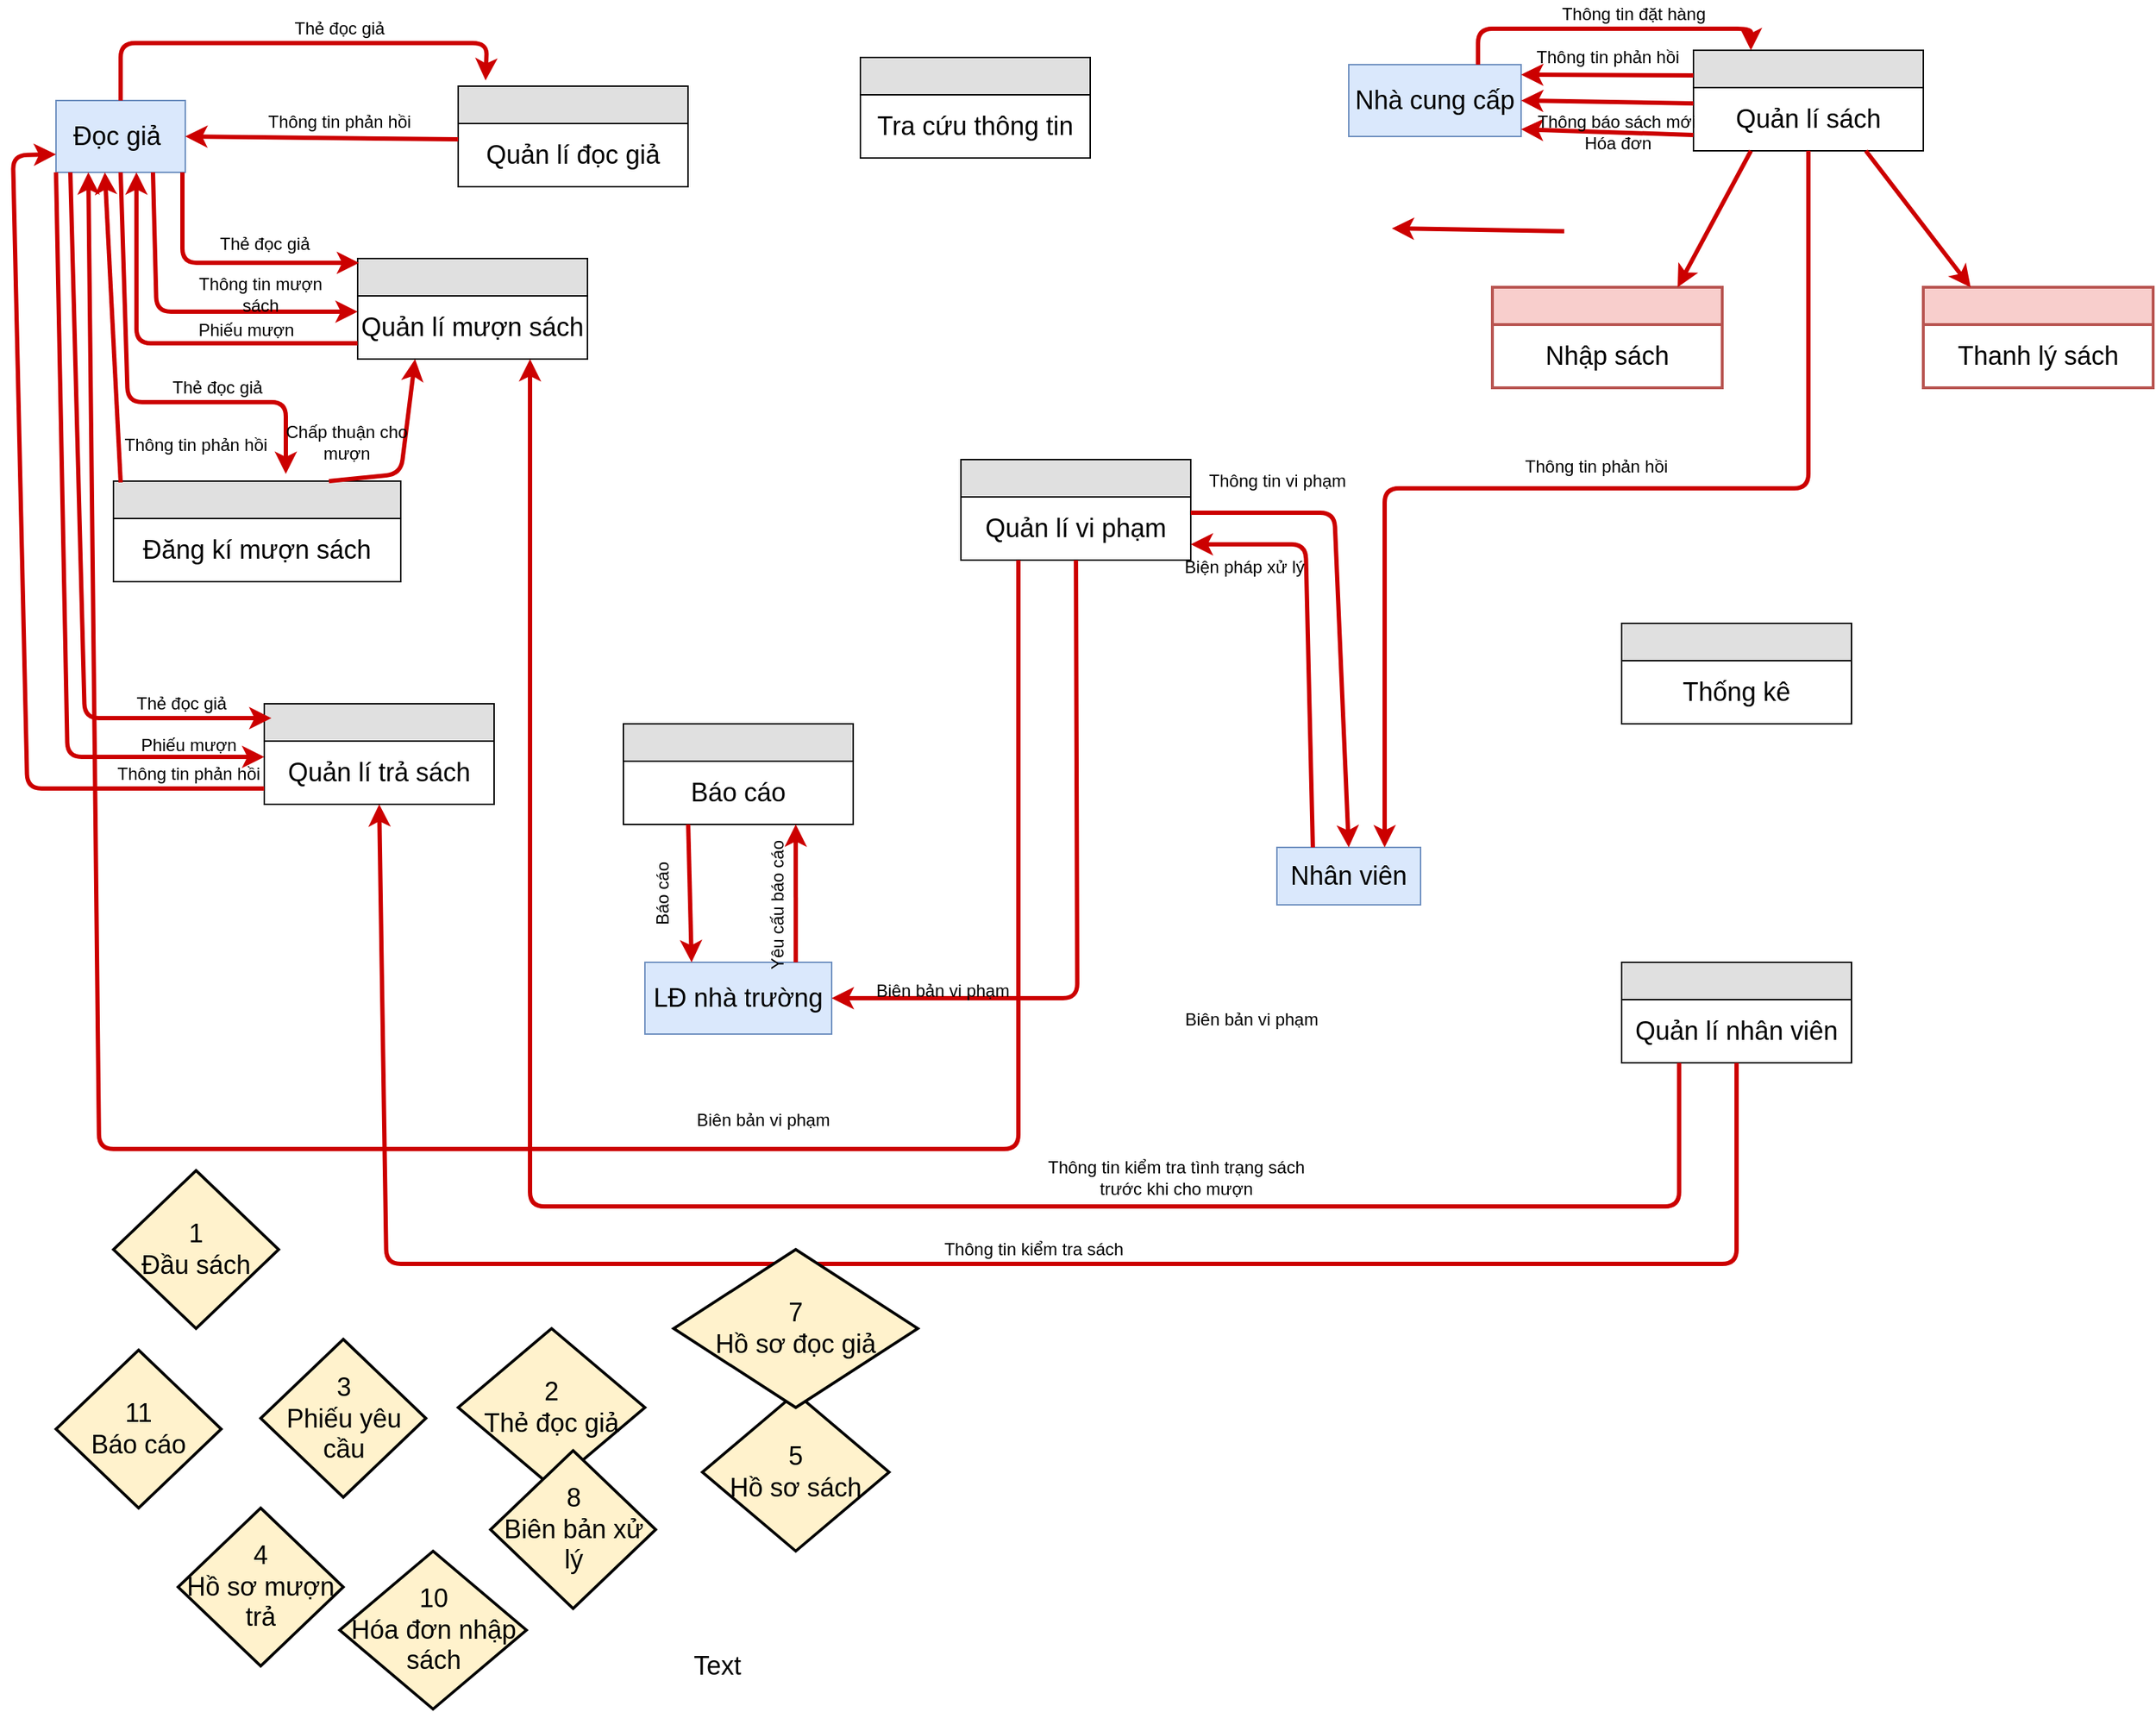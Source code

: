 <mxfile version="12.3.7" type="device" pages="1"><diagram id="SGJ8wCooj6EE7nwtgopq" name="Page-1"><mxGraphModel dx="868" dy="492" grid="1" gridSize="10" guides="1" tooltips="1" connect="1" arrows="1" fold="1" page="1" pageScale="1" pageWidth="827" pageHeight="1169" math="0" shadow="0"><root><mxCell id="0"/><mxCell id="1" parent="0"/><mxCell id="qk5P59Rh9BWbbnMU4669-1" value="Đọc giả&amp;nbsp;" style="rounded=0;whiteSpace=wrap;html=1;fillColor=#dae8fc;strokeColor=#6c8ebf;fontSize=18;" vertex="1" parent="1"><mxGeometry x="70" y="80" width="90" height="50" as="geometry"/></mxCell><mxCell id="qk5P59Rh9BWbbnMU4669-3" value="LĐ nhà trường" style="rounded=0;whiteSpace=wrap;html=1;fillColor=#dae8fc;strokeColor=#6c8ebf;fontSize=18;" vertex="1" parent="1"><mxGeometry x="480" y="680" width="130" height="50" as="geometry"/></mxCell><mxCell id="qk5P59Rh9BWbbnMU4669-4" value="Nhà cung cấp" style="rounded=0;whiteSpace=wrap;html=1;fillColor=#dae8fc;strokeColor=#6c8ebf;fontSize=18;" vertex="1" parent="1"><mxGeometry x="970" y="55" width="120" height="50" as="geometry"/></mxCell><mxCell id="qk5P59Rh9BWbbnMU4669-5" value="Nhân viên" style="rounded=0;whiteSpace=wrap;html=1;fillColor=#dae8fc;strokeColor=#6c8ebf;fontSize=18;" vertex="1" parent="1"><mxGeometry x="920" y="600" width="100" height="40" as="geometry"/></mxCell><mxCell id="qk5P59Rh9BWbbnMU4669-6" value="" style="swimlane;fontStyle=0;childLayout=stackLayout;horizontal=1;startSize=26;fillColor=#e0e0e0;horizontalStack=0;resizeParent=1;resizeParentMax=0;resizeLast=0;collapsible=1;marginBottom=0;swimlaneFillColor=#ffffff;align=center;fontSize=14;" vertex="1" parent="1"><mxGeometry x="700" y="330" width="160" height="70" as="geometry"/></mxCell><mxCell id="qk5P59Rh9BWbbnMU4669-10" value="Quản lí vi phạm" style="text;html=1;strokeColor=none;fillColor=none;align=center;verticalAlign=middle;whiteSpace=wrap;rounded=0;fontSize=18;" vertex="1" parent="qk5P59Rh9BWbbnMU4669-6"><mxGeometry y="26" width="160" height="44" as="geometry"/></mxCell><mxCell id="qk5P59Rh9BWbbnMU4669-11" value="" style="swimlane;fontStyle=0;childLayout=stackLayout;horizontal=1;startSize=26;fillColor=#f8cecc;horizontalStack=0;resizeParent=1;resizeParentMax=0;resizeLast=0;collapsible=1;marginBottom=0;swimlaneFillColor=#ffffff;align=center;fontSize=14;strokeColor=#b85450;strokeWidth=2;" vertex="1" parent="1"><mxGeometry x="1370" y="210" width="160" height="70" as="geometry"/></mxCell><mxCell id="qk5P59Rh9BWbbnMU4669-12" value="Thanh lý sách" style="text;html=1;strokeColor=none;fillColor=none;align=center;verticalAlign=middle;whiteSpace=wrap;rounded=0;fontSize=18;strokeWidth=2;" vertex="1" parent="qk5P59Rh9BWbbnMU4669-11"><mxGeometry y="26" width="160" height="44" as="geometry"/></mxCell><mxCell id="qk5P59Rh9BWbbnMU4669-13" value="" style="swimlane;fontStyle=0;childLayout=stackLayout;horizontal=1;startSize=26;fillColor=#f8cecc;horizontalStack=0;resizeParent=1;resizeParentMax=0;resizeLast=0;collapsible=1;marginBottom=0;swimlaneFillColor=#ffffff;align=center;fontSize=14;strokeColor=#b85450;strokeWidth=2;" vertex="1" parent="1"><mxGeometry x="1070" y="210" width="160" height="70" as="geometry"/></mxCell><mxCell id="qk5P59Rh9BWbbnMU4669-14" value="Nhập sách" style="text;html=1;strokeColor=none;fillColor=none;align=center;verticalAlign=middle;whiteSpace=wrap;rounded=0;fontSize=18;strokeWidth=2;" vertex="1" parent="qk5P59Rh9BWbbnMU4669-13"><mxGeometry y="26" width="160" height="44" as="geometry"/></mxCell><mxCell id="qk5P59Rh9BWbbnMU4669-17" value="" style="swimlane;fontStyle=0;childLayout=stackLayout;horizontal=1;startSize=26;fillColor=#e0e0e0;horizontalStack=0;resizeParent=1;resizeParentMax=0;resizeLast=0;collapsible=1;marginBottom=0;swimlaneFillColor=#ffffff;align=center;fontSize=14;" vertex="1" parent="1"><mxGeometry x="630" y="50" width="160" height="70" as="geometry"/></mxCell><mxCell id="qk5P59Rh9BWbbnMU4669-18" value="Tra cứu thông tin" style="text;html=1;strokeColor=none;fillColor=none;align=center;verticalAlign=middle;whiteSpace=wrap;rounded=0;fontSize=18;" vertex="1" parent="qk5P59Rh9BWbbnMU4669-17"><mxGeometry y="26" width="160" height="44" as="geometry"/></mxCell><mxCell id="qk5P59Rh9BWbbnMU4669-19" value="" style="swimlane;fontStyle=0;childLayout=stackLayout;horizontal=1;startSize=26;fillColor=#e0e0e0;horizontalStack=0;resizeParent=1;resizeParentMax=0;resizeLast=0;collapsible=1;marginBottom=0;swimlaneFillColor=#ffffff;align=center;fontSize=14;" vertex="1" parent="1"><mxGeometry x="1160" y="444" width="160" height="70" as="geometry"/></mxCell><mxCell id="qk5P59Rh9BWbbnMU4669-20" value="Thống kê" style="text;html=1;strokeColor=none;fillColor=none;align=center;verticalAlign=middle;whiteSpace=wrap;rounded=0;fontSize=18;" vertex="1" parent="qk5P59Rh9BWbbnMU4669-19"><mxGeometry y="26" width="160" height="44" as="geometry"/></mxCell><mxCell id="qk5P59Rh9BWbbnMU4669-21" value="" style="swimlane;fontStyle=0;childLayout=stackLayout;horizontal=1;startSize=26;fillColor=#e0e0e0;horizontalStack=0;resizeParent=1;resizeParentMax=0;resizeLast=0;collapsible=1;marginBottom=0;swimlaneFillColor=#ffffff;align=center;fontSize=14;" vertex="1" parent="1"><mxGeometry x="215" y="500" width="160" height="70" as="geometry"/></mxCell><mxCell id="qk5P59Rh9BWbbnMU4669-22" value="Quản lí trả sách" style="text;html=1;strokeColor=none;fillColor=none;align=center;verticalAlign=middle;whiteSpace=wrap;rounded=0;fontSize=18;" vertex="1" parent="qk5P59Rh9BWbbnMU4669-21"><mxGeometry y="26" width="160" height="44" as="geometry"/></mxCell><mxCell id="qk5P59Rh9BWbbnMU4669-23" value="" style="swimlane;fontStyle=0;childLayout=stackLayout;horizontal=1;startSize=26;fillColor=#e0e0e0;horizontalStack=0;resizeParent=1;resizeParentMax=0;resizeLast=0;collapsible=1;marginBottom=0;swimlaneFillColor=#ffffff;align=center;fontSize=14;" vertex="1" parent="1"><mxGeometry x="1210" y="45" width="160" height="70" as="geometry"/></mxCell><mxCell id="qk5P59Rh9BWbbnMU4669-24" value="Quản lí sách" style="text;html=1;strokeColor=none;fillColor=none;align=center;verticalAlign=middle;whiteSpace=wrap;rounded=0;fontSize=18;" vertex="1" parent="qk5P59Rh9BWbbnMU4669-23"><mxGeometry y="26" width="160" height="44" as="geometry"/></mxCell><mxCell id="qk5P59Rh9BWbbnMU4669-25" value="" style="swimlane;fontStyle=0;childLayout=stackLayout;horizontal=1;startSize=26;fillColor=#e0e0e0;horizontalStack=0;resizeParent=1;resizeParentMax=0;resizeLast=0;collapsible=1;marginBottom=0;swimlaneFillColor=#ffffff;align=center;fontSize=14;" vertex="1" parent="1"><mxGeometry x="350" y="70" width="160" height="70" as="geometry"/></mxCell><mxCell id="qk5P59Rh9BWbbnMU4669-26" value="Quản lí đọc giả" style="text;html=1;strokeColor=none;fillColor=none;align=center;verticalAlign=middle;whiteSpace=wrap;rounded=0;fontSize=18;" vertex="1" parent="qk5P59Rh9BWbbnMU4669-25"><mxGeometry y="26" width="160" height="44" as="geometry"/></mxCell><mxCell id="qk5P59Rh9BWbbnMU4669-27" value="" style="swimlane;fontStyle=0;childLayout=stackLayout;horizontal=1;startSize=26;fillColor=#e0e0e0;horizontalStack=0;resizeParent=1;resizeParentMax=0;resizeLast=0;collapsible=1;marginBottom=0;swimlaneFillColor=#ffffff;align=center;fontSize=14;" vertex="1" parent="1"><mxGeometry x="1160" y="680" width="160" height="70" as="geometry"/></mxCell><mxCell id="qk5P59Rh9BWbbnMU4669-28" value="Quản lí nhân viên" style="text;html=1;strokeColor=none;fillColor=none;align=center;verticalAlign=middle;whiteSpace=wrap;rounded=0;fontSize=18;" vertex="1" parent="qk5P59Rh9BWbbnMU4669-27"><mxGeometry y="26" width="160" height="44" as="geometry"/></mxCell><mxCell id="qk5P59Rh9BWbbnMU4669-29" value="" style="swimlane;fontStyle=0;childLayout=stackLayout;horizontal=1;startSize=26;fillColor=#e0e0e0;horizontalStack=0;resizeParent=1;resizeParentMax=0;resizeLast=0;collapsible=1;marginBottom=0;swimlaneFillColor=#ffffff;align=center;fontSize=14;" vertex="1" parent="1"><mxGeometry x="280" y="190" width="160" height="70" as="geometry"/></mxCell><mxCell id="qk5P59Rh9BWbbnMU4669-30" value="Quản lí mượn sách" style="text;html=1;strokeColor=none;fillColor=none;align=center;verticalAlign=middle;whiteSpace=wrap;rounded=0;fontSize=18;" vertex="1" parent="qk5P59Rh9BWbbnMU4669-29"><mxGeometry y="26" width="160" height="44" as="geometry"/></mxCell><mxCell id="qk5P59Rh9BWbbnMU4669-15" value="" style="swimlane;fontStyle=0;childLayout=stackLayout;horizontal=1;startSize=26;fillColor=#e0e0e0;horizontalStack=0;resizeParent=1;resizeParentMax=0;resizeLast=0;collapsible=1;marginBottom=0;swimlaneFillColor=#ffffff;align=center;fontSize=14;" vertex="1" parent="1"><mxGeometry x="110" y="345" width="200" height="70" as="geometry"/></mxCell><mxCell id="qk5P59Rh9BWbbnMU4669-16" value="Đăng kí mượn sách" style="text;html=1;strokeColor=none;fillColor=none;align=center;verticalAlign=middle;whiteSpace=wrap;rounded=0;fontSize=18;" vertex="1" parent="qk5P59Rh9BWbbnMU4669-15"><mxGeometry y="26" width="200" height="44" as="geometry"/></mxCell><mxCell id="qk5P59Rh9BWbbnMU4669-33" value="" style="endArrow=classic;html=1;fontSize=18;strokeColor=#CC0000;strokeWidth=3;exitX=0.5;exitY=0;exitDx=0;exitDy=0;entryX=0.119;entryY=-0.057;entryDx=0;entryDy=0;entryPerimeter=0;" edge="1" parent="1" source="qk5P59Rh9BWbbnMU4669-1" target="qk5P59Rh9BWbbnMU4669-25"><mxGeometry width="50" height="50" relative="1" as="geometry"><mxPoint x="160" y="105" as="sourcePoint"/><mxPoint x="450" y="40" as="targetPoint"/><Array as="points"><mxPoint x="115" y="40"/><mxPoint x="370" y="40"/></Array></mxGeometry></mxCell><mxCell id="qk5P59Rh9BWbbnMU4669-35" value="" style="endArrow=classic;html=1;fontSize=18;strokeColor=#CC0000;strokeWidth=3;exitX=0;exitY=0.75;exitDx=0;exitDy=0;entryX=0.622;entryY=1;entryDx=0;entryDy=0;entryPerimeter=0;" edge="1" parent="1" source="qk5P59Rh9BWbbnMU4669-30" target="qk5P59Rh9BWbbnMU4669-1"><mxGeometry width="50" height="50" relative="1" as="geometry"><mxPoint x="135" y="100" as="sourcePoint"/><mxPoint x="110" y="280" as="targetPoint"/><Array as="points"><mxPoint x="126" y="249"/></Array></mxGeometry></mxCell><mxCell id="qk5P59Rh9BWbbnMU4669-36" value="" style="endArrow=classic;html=1;fontSize=18;strokeColor=#CC0000;strokeWidth=3;exitX=0.75;exitY=1;exitDx=0;exitDy=0;entryX=0;entryY=0.25;entryDx=0;entryDy=0;" edge="1" parent="1" source="qk5P59Rh9BWbbnMU4669-1" target="qk5P59Rh9BWbbnMU4669-30"><mxGeometry width="50" height="50" relative="1" as="geometry"><mxPoint x="145" y="110" as="sourcePoint"/><mxPoint x="399.04" y="96.01" as="targetPoint"/><Array as="points"><mxPoint x="140" y="227"/></Array></mxGeometry></mxCell><mxCell id="qk5P59Rh9BWbbnMU4669-37" value="" style="endArrow=classic;html=1;fontSize=18;strokeColor=#CC0000;strokeWidth=3;entryX=0.006;entryY=0.043;entryDx=0;entryDy=0;entryPerimeter=0;" edge="1" parent="1" target="qk5P59Rh9BWbbnMU4669-29"><mxGeometry width="50" height="50" relative="1" as="geometry"><mxPoint x="158" y="130" as="sourcePoint"/><mxPoint x="409.04" y="106.01" as="targetPoint"/><Array as="points"><mxPoint x="158" y="193"/></Array></mxGeometry></mxCell><mxCell id="qk5P59Rh9BWbbnMU4669-38" value="" style="endArrow=classic;html=1;fontSize=18;strokeColor=#CC0000;strokeWidth=3;exitX=0;exitY=0.75;exitDx=0;exitDy=0;entryX=0;entryY=0.75;entryDx=0;entryDy=0;" edge="1" parent="1" source="qk5P59Rh9BWbbnMU4669-22" target="qk5P59Rh9BWbbnMU4669-1"><mxGeometry width="50" height="50" relative="1" as="geometry"><mxPoint x="170" y="102.5" as="sourcePoint"/><mxPoint x="40" y="140" as="targetPoint"/><Array as="points"><mxPoint x="50" y="559"/><mxPoint x="40" y="118"/></Array></mxGeometry></mxCell><mxCell id="qk5P59Rh9BWbbnMU4669-39" value="" style="endArrow=classic;html=1;fontSize=18;strokeColor=#CC0000;strokeWidth=3;entryX=0;entryY=0.25;entryDx=0;entryDy=0;exitX=0;exitY=1;exitDx=0;exitDy=0;exitPerimeter=0;" edge="1" parent="1" source="qk5P59Rh9BWbbnMU4669-1" target="qk5P59Rh9BWbbnMU4669-22"><mxGeometry width="50" height="50" relative="1" as="geometry"><mxPoint x="78" y="130" as="sourcePoint"/><mxPoint x="70" y="480" as="targetPoint"/><Array as="points"><mxPoint x="78" y="537"/></Array></mxGeometry></mxCell><mxCell id="qk5P59Rh9BWbbnMU4669-40" value="" style="endArrow=classic;html=1;fontSize=18;strokeColor=#CC0000;strokeWidth=3;exitX=0.111;exitY=1;exitDx=0;exitDy=0;entryX=0.031;entryY=0.143;entryDx=0;entryDy=0;entryPerimeter=0;exitPerimeter=0;" edge="1" parent="1" source="qk5P59Rh9BWbbnMU4669-1" target="qk5P59Rh9BWbbnMU4669-21"><mxGeometry width="50" height="50" relative="1" as="geometry"><mxPoint x="190" y="122.5" as="sourcePoint"/><mxPoint x="185" y="450" as="targetPoint"/><Array as="points"><mxPoint x="90" y="510"/></Array></mxGeometry></mxCell><mxCell id="qk5P59Rh9BWbbnMU4669-44" value="" style="swimlane;fontStyle=0;childLayout=stackLayout;horizontal=1;startSize=26;fillColor=#e0e0e0;horizontalStack=0;resizeParent=1;resizeParentMax=0;resizeLast=0;collapsible=1;marginBottom=0;swimlaneFillColor=#ffffff;align=center;fontSize=14;" vertex="1" parent="1"><mxGeometry x="465" y="514" width="160" height="70" as="geometry"/></mxCell><mxCell id="qk5P59Rh9BWbbnMU4669-45" value="Báo cáo" style="text;html=1;strokeColor=none;fillColor=none;align=center;verticalAlign=middle;whiteSpace=wrap;rounded=0;fontSize=18;" vertex="1" parent="qk5P59Rh9BWbbnMU4669-44"><mxGeometry y="26" width="160" height="44" as="geometry"/></mxCell><mxCell id="qk5P59Rh9BWbbnMU4669-47" value="" style="endArrow=classic;html=1;fontSize=18;strokeColor=#CC0000;strokeWidth=3;entryX=1;entryY=0.5;entryDx=0;entryDy=0;" edge="1" parent="1" source="qk5P59Rh9BWbbnMU4669-10" target="qk5P59Rh9BWbbnMU4669-3"><mxGeometry width="50" height="50" relative="1" as="geometry"><mxPoint x="170" y="102.5" as="sourcePoint"/><mxPoint x="760" y="491" as="targetPoint"/><Array as="points"><mxPoint x="781" y="705"/></Array></mxGeometry></mxCell><mxCell id="qk5P59Rh9BWbbnMU4669-48" value="" style="endArrow=classic;html=1;fontSize=18;strokeColor=#CC0000;strokeWidth=3;exitX=0.25;exitY=1;exitDx=0;exitDy=0;entryX=0.25;entryY=1;entryDx=0;entryDy=0;" edge="1" parent="1" source="qk5P59Rh9BWbbnMU4669-10" target="qk5P59Rh9BWbbnMU4669-1"><mxGeometry width="50" height="50" relative="1" as="geometry"><mxPoint x="180" y="112.5" as="sourcePoint"/><mxPoint x="240" y="740" as="targetPoint"/><Array as="points"><mxPoint x="740" y="810"/><mxPoint x="100" y="810"/></Array></mxGeometry></mxCell><mxCell id="qk5P59Rh9BWbbnMU4669-50" value="" style="endArrow=classic;html=1;fontSize=18;strokeColor=#CC0000;strokeWidth=3;exitX=0.25;exitY=1;exitDx=0;exitDy=0;entryX=0.75;entryY=1;entryDx=0;entryDy=0;" edge="1" parent="1" source="qk5P59Rh9BWbbnMU4669-28" target="qk5P59Rh9BWbbnMU4669-30"><mxGeometry width="50" height="50" relative="1" as="geometry"><mxPoint x="820.106" y="424.5" as="sourcePoint"/><mxPoint x="1060" y="790" as="targetPoint"/><Array as="points"><mxPoint x="1200" y="850"/><mxPoint x="400" y="850"/></Array></mxGeometry></mxCell><mxCell id="qk5P59Rh9BWbbnMU4669-51" value="" style="endArrow=classic;html=1;fontSize=18;strokeColor=#CC0000;strokeWidth=3;exitX=0.5;exitY=1;exitDx=0;exitDy=0;entryX=0.5;entryY=1;entryDx=0;entryDy=0;" edge="1" parent="1" source="qk5P59Rh9BWbbnMU4669-28" target="qk5P59Rh9BWbbnMU4669-22"><mxGeometry width="50" height="50" relative="1" as="geometry"><mxPoint x="806.106" y="430" as="sourcePoint"/><mxPoint x="790" y="521" as="targetPoint"/><Array as="points"><mxPoint x="1240" y="890"/><mxPoint x="300" y="890"/></Array></mxGeometry></mxCell><mxCell id="qk5P59Rh9BWbbnMU4669-52" value="" style="endArrow=classic;html=1;fontSize=18;strokeColor=#CC0000;strokeWidth=3;entryX=0.5;entryY=0;entryDx=0;entryDy=0;exitX=1;exitY=0.25;exitDx=0;exitDy=0;" edge="1" parent="1" source="qk5P59Rh9BWbbnMU4669-10" target="qk5P59Rh9BWbbnMU4669-5"><mxGeometry width="50" height="50" relative="1" as="geometry"><mxPoint x="816.106" y="440" as="sourcePoint"/><mxPoint x="800" y="531" as="targetPoint"/><Array as="points"><mxPoint x="960" y="367"/></Array></mxGeometry></mxCell><mxCell id="qk5P59Rh9BWbbnMU4669-53" value="" style="endArrow=classic;html=1;fontSize=18;strokeColor=#CC0000;strokeWidth=3;entryX=1;entryY=0.75;entryDx=0;entryDy=0;exitX=0.25;exitY=0;exitDx=0;exitDy=0;" edge="1" parent="1" source="qk5P59Rh9BWbbnMU4669-5" target="qk5P59Rh9BWbbnMU4669-10"><mxGeometry width="50" height="50" relative="1" as="geometry"><mxPoint x="870" y="389" as="sourcePoint"/><mxPoint x="810" y="541" as="targetPoint"/><Array as="points"><mxPoint x="940" y="389"/></Array></mxGeometry></mxCell><mxCell id="qk5P59Rh9BWbbnMU4669-56" value="" style="endArrow=classic;html=1;fontSize=18;strokeColor=#CC0000;strokeWidth=3;entryX=0.25;entryY=0;entryDx=0;entryDy=0;" edge="1" parent="1" target="qk5P59Rh9BWbbnMU4669-3"><mxGeometry width="50" height="50" relative="1" as="geometry"><mxPoint x="510.106" y="584" as="sourcePoint"/><mxPoint x="494" y="675" as="targetPoint"/><Array as="points"/></mxGeometry></mxCell><mxCell id="qk5P59Rh9BWbbnMU4669-57" value="" style="endArrow=classic;html=1;fontSize=18;strokeColor=#CC0000;strokeWidth=3;entryX=0.75;entryY=1;entryDx=0;entryDy=0;exitX=0.808;exitY=0;exitDx=0;exitDy=0;exitPerimeter=0;" edge="1" parent="1" source="qk5P59Rh9BWbbnMU4669-3" target="qk5P59Rh9BWbbnMU4669-45"><mxGeometry width="50" height="50" relative="1" as="geometry"><mxPoint x="566.106" y="584" as="sourcePoint"/><mxPoint x="550" y="675" as="targetPoint"/><Array as="points"/></mxGeometry></mxCell><mxCell id="qk5P59Rh9BWbbnMU4669-58" value="" style="endArrow=classic;html=1;fontSize=18;strokeColor=#CC0000;strokeWidth=3;exitX=0.75;exitY=0;exitDx=0;exitDy=0;entryX=0.25;entryY=0;entryDx=0;entryDy=0;" edge="1" parent="1" source="qk5P59Rh9BWbbnMU4669-4" target="qk5P59Rh9BWbbnMU4669-23"><mxGeometry width="50" height="50" relative="1" as="geometry"><mxPoint x="856.106" y="480" as="sourcePoint"/><mxPoint x="840" y="571" as="targetPoint"/><Array as="points"><mxPoint x="1060" y="30"/><mxPoint x="1250" y="30"/></Array></mxGeometry></mxCell><mxCell id="qk5P59Rh9BWbbnMU4669-59" value="" style="endArrow=classic;html=1;fontSize=18;strokeColor=#CC0000;strokeWidth=3;entryX=1;entryY=0.5;entryDx=0;entryDy=0;exitX=0;exitY=0.25;exitDx=0;exitDy=0;" edge="1" parent="1" source="qk5P59Rh9BWbbnMU4669-24" target="qk5P59Rh9BWbbnMU4669-4"><mxGeometry width="50" height="50" relative="1" as="geometry"><mxPoint x="1090" y="130" as="sourcePoint"/><mxPoint x="1210" y="125" as="targetPoint"/><Array as="points"/></mxGeometry></mxCell><mxCell id="qk5P59Rh9BWbbnMU4669-60" value="" style="endArrow=classic;html=1;fontSize=18;strokeColor=#CC0000;strokeWidth=3;entryX=1;entryY=0.9;entryDx=0;entryDy=0;exitX=0;exitY=0.75;exitDx=0;exitDy=0;entryPerimeter=0;" edge="1" parent="1" source="qk5P59Rh9BWbbnMU4669-24" target="qk5P59Rh9BWbbnMU4669-4"><mxGeometry width="50" height="50" relative="1" as="geometry"><mxPoint x="1040" y="160" as="sourcePoint"/><mxPoint x="1160" y="155" as="targetPoint"/><Array as="points"/></mxGeometry></mxCell><mxCell id="qk5P59Rh9BWbbnMU4669-61" value="" style="endArrow=classic;html=1;fontSize=18;strokeColor=#CC0000;strokeWidth=3;entryX=0.806;entryY=0;entryDx=0;entryDy=0;exitX=0.25;exitY=1;exitDx=0;exitDy=0;entryPerimeter=0;" edge="1" parent="1" source="qk5P59Rh9BWbbnMU4669-24" target="qk5P59Rh9BWbbnMU4669-13"><mxGeometry width="50" height="50" relative="1" as="geometry"><mxPoint x="1120" y="97.5" as="sourcePoint"/><mxPoint x="1240" y="92.5" as="targetPoint"/><Array as="points"/></mxGeometry></mxCell><mxCell id="qk5P59Rh9BWbbnMU4669-62" value="" style="endArrow=classic;html=1;fontSize=18;strokeColor=#CC0000;strokeWidth=3;entryX=0.206;entryY=0;entryDx=0;entryDy=0;exitX=0.75;exitY=1;exitDx=0;exitDy=0;entryPerimeter=0;" edge="1" parent="1" source="qk5P59Rh9BWbbnMU4669-24" target="qk5P59Rh9BWbbnMU4669-11"><mxGeometry width="50" height="50" relative="1" as="geometry"><mxPoint x="1130" y="107.5" as="sourcePoint"/><mxPoint x="1250" y="102.5" as="targetPoint"/><Array as="points"/></mxGeometry></mxCell><mxCell id="qk5P59Rh9BWbbnMU4669-63" value="" style="endArrow=classic;html=1;fontSize=18;strokeColor=#CC0000;strokeWidth=3;exitX=0.5;exitY=1;exitDx=0;exitDy=0;" edge="1" parent="1" source="qk5P59Rh9BWbbnMU4669-1"><mxGeometry width="50" height="50" relative="1" as="geometry"><mxPoint x="420" y="355" as="sourcePoint"/><mxPoint x="230" y="340" as="targetPoint"/><Array as="points"><mxPoint x="120" y="290"/><mxPoint x="230" y="290"/></Array></mxGeometry></mxCell><mxCell id="qk5P59Rh9BWbbnMU4669-64" value="" style="endArrow=classic;html=1;fontSize=18;strokeColor=#CC0000;strokeWidth=3;exitX=0.025;exitY=0.014;exitDx=0;exitDy=0;exitPerimeter=0;" edge="1" parent="1" source="qk5P59Rh9BWbbnMU4669-15"><mxGeometry width="50" height="50" relative="1" as="geometry"><mxPoint x="105" y="135" as="sourcePoint"/><mxPoint x="104" y="130" as="targetPoint"/><Array as="points"/></mxGeometry></mxCell><mxCell id="qk5P59Rh9BWbbnMU4669-65" value="Thẻ đọc giả" style="text;html=1;strokeColor=none;fillColor=none;align=center;verticalAlign=middle;whiteSpace=wrap;rounded=0;fontSize=12;" vertex="1" parent="1"><mxGeometry x="215" y="20" width="105" height="20" as="geometry"/></mxCell><mxCell id="qk5P59Rh9BWbbnMU4669-66" value="Thông tin phản hồi" style="text;html=1;strokeColor=none;fillColor=none;align=center;verticalAlign=middle;whiteSpace=wrap;rounded=0;fontSize=12;" vertex="1" parent="1"><mxGeometry x="215" y="85" width="105" height="20" as="geometry"/></mxCell><mxCell id="qk5P59Rh9BWbbnMU4669-34" value="" style="endArrow=classic;html=1;fontSize=18;strokeColor=#CC0000;strokeWidth=3;exitX=0;exitY=0.25;exitDx=0;exitDy=0;entryX=1;entryY=0.5;entryDx=0;entryDy=0;" edge="1" parent="1" source="qk5P59Rh9BWbbnMU4669-26" target="qk5P59Rh9BWbbnMU4669-1"><mxGeometry width="50" height="50" relative="1" as="geometry"><mxPoint x="175" y="100" as="sourcePoint"/><mxPoint x="429.04" y="86.01" as="targetPoint"/><Array as="points"/></mxGeometry></mxCell><mxCell id="qk5P59Rh9BWbbnMU4669-67" value="Thẻ đọc giả&lt;span style=&quot;color: rgba(0 , 0 , 0 , 0) ; font-family: monospace ; font-size: 0px ; white-space: nowrap&quot;&gt;%3CmxGraphModel%3E%3Croot%3E%3CmxCell%20id%3D%220%22%2F%3E%3CmxCell%20id%3D%221%22%20parent%3D%220%22%2F%3E%3CmxCell%20id%3D%222%22%20value%3D%22Th%E1%BA%BB%20%C4%91%E1%BB%8Dc%20gi%E1%BA%A3%22%20style%3D%22text%3Bhtml%3D1%3BstrokeColor%3Dnone%3BfillColor%3Dnone%3Balign%3Dcenter%3BverticalAlign%3Dmiddle%3BwhiteSpace%3Dwrap%3Brounded%3D0%3BfontSize%3D12%3B%22%20vertex%3D%221%22%20parent%3D%221%22%3E%3CmxGeometry%20x%3D%22215%22%20y%3D%2220%22%20width%3D%22105%22%20height%3D%2220%22%20as%3D%22geometry%22%2F%3E%3C%2FmxCell%3E%3C%2Froot%3E%3C%2FmxGraphModel%3E&lt;/span&gt;&lt;span style=&quot;color: rgba(0 , 0 , 0 , 0) ; font-family: monospace ; font-size: 0px ; white-space: nowrap&quot;&gt;%3CmxGraphModel%3E%3Croot%3E%3CmxCell%20id%3D%220%22%2F%3E%3CmxCell%20id%3D%221%22%20parent%3D%220%22%2F%3E%3CmxCell%20id%3D%222%22%20value%3D%22Th%E1%BA%BB%20%C4%91%E1%BB%8Dc%20gi%E1%BA%A3%22%20style%3D%22text%3Bhtml%3D1%3BstrokeColor%3Dnone%3BfillColor%3Dnone%3Balign%3Dcenter%3BverticalAlign%3Dmiddle%3BwhiteSpace%3Dwrap%3Brounded%3D0%3BfontSize%3D12%3B%22%20vertex%3D%221%22%20parent%3D%221%22%3E%3CmxGeometry%20x%3D%22215%22%20y%3D%2220%22%20width%3D%22105%22%20height%3D%2220%22%20as%3D%22geometry%22%2F%3E%3C%2FmxCell%3E%3C%2Froot%3E%3C%2FmxGraphModel%3E&lt;/span&gt;" style="text;html=1;strokeColor=none;fillColor=none;align=center;verticalAlign=middle;whiteSpace=wrap;rounded=0;fontSize=12;" vertex="1" parent="1"><mxGeometry x="105" y="490" width="105" height="20" as="geometry"/></mxCell><mxCell id="qk5P59Rh9BWbbnMU4669-68" value="Thẻ đọc giả" style="text;html=1;strokeColor=none;fillColor=none;align=center;verticalAlign=middle;whiteSpace=wrap;rounded=0;fontSize=12;" vertex="1" parent="1"><mxGeometry x="162.5" y="170" width="105" height="20" as="geometry"/></mxCell><mxCell id="qk5P59Rh9BWbbnMU4669-69" value="Thông tin mượn sách" style="text;html=1;strokeColor=none;fillColor=none;align=center;verticalAlign=middle;whiteSpace=wrap;rounded=0;fontSize=12;" vertex="1" parent="1"><mxGeometry x="160" y="205" width="105" height="20" as="geometry"/></mxCell><mxCell id="qk5P59Rh9BWbbnMU4669-70" value="Phiếu mượn" style="text;html=1;strokeColor=none;fillColor=none;align=center;verticalAlign=middle;whiteSpace=wrap;rounded=0;fontSize=12;" vertex="1" parent="1"><mxGeometry x="150" y="230" width="105" height="20" as="geometry"/></mxCell><mxCell id="qk5P59Rh9BWbbnMU4669-71" value="Thẻ đọc giả" style="text;html=1;strokeColor=none;fillColor=none;align=center;verticalAlign=middle;whiteSpace=wrap;rounded=0;fontSize=12;" vertex="1" parent="1"><mxGeometry x="130" y="270" width="105" height="20" as="geometry"/></mxCell><mxCell id="qk5P59Rh9BWbbnMU4669-72" value="Thông tin phản hồi" style="text;html=1;strokeColor=none;fillColor=none;align=center;verticalAlign=middle;whiteSpace=wrap;rounded=0;fontSize=12;" vertex="1" parent="1"><mxGeometry x="115" y="310" width="105" height="20" as="geometry"/></mxCell><mxCell id="qk5P59Rh9BWbbnMU4669-73" value="" style="endArrow=classic;html=1;fontSize=18;strokeColor=#CC0000;strokeWidth=3;exitX=0.75;exitY=0;exitDx=0;exitDy=0;entryX=0.25;entryY=1;entryDx=0;entryDy=0;" edge="1" parent="1" source="qk5P59Rh9BWbbnMU4669-15" target="qk5P59Rh9BWbbnMU4669-30"><mxGeometry width="50" height="50" relative="1" as="geometry"><mxPoint x="360" y="117" as="sourcePoint"/><mxPoint x="170" y="115" as="targetPoint"/><Array as="points"><mxPoint x="310" y="340"/></Array></mxGeometry></mxCell><mxCell id="qk5P59Rh9BWbbnMU4669-74" value="Chấp thuận cho mượn" style="text;html=1;strokeColor=none;fillColor=none;align=center;verticalAlign=middle;whiteSpace=wrap;rounded=0;fontSize=12;" vertex="1" parent="1"><mxGeometry x="220" y="307.5" width="105" height="20" as="geometry"/></mxCell><mxCell id="qk5P59Rh9BWbbnMU4669-75" value="Phiếu mượn" style="text;html=1;strokeColor=none;fillColor=none;align=center;verticalAlign=middle;whiteSpace=wrap;rounded=0;fontSize=12;" vertex="1" parent="1"><mxGeometry x="110" y="519" width="105" height="20" as="geometry"/></mxCell><mxCell id="qk5P59Rh9BWbbnMU4669-76" value="Thông tin phản hồi" style="text;html=1;strokeColor=none;fillColor=none;align=center;verticalAlign=middle;whiteSpace=wrap;rounded=0;fontSize=12;" vertex="1" parent="1"><mxGeometry x="110" y="539" width="105" height="20" as="geometry"/></mxCell><mxCell id="qk5P59Rh9BWbbnMU4669-77" value="Biên bản vi phạm" style="text;html=1;strokeColor=none;fillColor=none;align=center;verticalAlign=middle;whiteSpace=wrap;rounded=0;fontSize=12;" vertex="1" parent="1"><mxGeometry x="850" y="710" width="105" height="20" as="geometry"/></mxCell><mxCell id="qk5P59Rh9BWbbnMU4669-78" value="Biên bản vi phạm" style="text;html=1;strokeColor=none;fillColor=none;align=center;verticalAlign=middle;whiteSpace=wrap;rounded=0;fontSize=12;" vertex="1" parent="1"><mxGeometry x="510" y="780" width="105" height="20" as="geometry"/></mxCell><mxCell id="qk5P59Rh9BWbbnMU4669-79" value="Thông tin kiểm tra sách&amp;nbsp;" style="text;html=1;strokeColor=none;fillColor=none;align=center;verticalAlign=middle;whiteSpace=wrap;rounded=0;fontSize=12;" vertex="1" parent="1"><mxGeometry x="685" y="870" width="135" height="20" as="geometry"/></mxCell><mxCell id="qk5P59Rh9BWbbnMU4669-80" value="Thông tin kiểm tra tình trạng sách trước khi cho mượn" style="text;html=1;strokeColor=none;fillColor=none;align=center;verticalAlign=middle;whiteSpace=wrap;rounded=0;fontSize=12;" vertex="1" parent="1"><mxGeometry x="750" y="820" width="200" height="20" as="geometry"/></mxCell><mxCell id="qk5P59Rh9BWbbnMU4669-81" value="Hóa đơn" style="text;html=1;strokeColor=none;fillColor=none;align=center;verticalAlign=middle;whiteSpace=wrap;rounded=0;fontSize=12;" vertex="1" parent="1"><mxGeometry x="1105" y="100" width="105" height="20" as="geometry"/></mxCell><mxCell id="qk5P59Rh9BWbbnMU4669-88" value="Thông báo sách mới" style="text;html=1;strokeColor=none;fillColor=none;align=center;verticalAlign=middle;whiteSpace=wrap;rounded=0;fontSize=12;" vertex="1" parent="1"><mxGeometry x="1100" y="85" width="113" height="20" as="geometry"/></mxCell><mxCell id="qk5P59Rh9BWbbnMU4669-89" value="Thông tin phản hồi" style="text;html=1;strokeColor=none;fillColor=none;align=center;verticalAlign=middle;whiteSpace=wrap;rounded=0;fontSize=12;" vertex="1" parent="1"><mxGeometry x="1098.5" y="37.5" width="103" height="25" as="geometry"/></mxCell><mxCell id="qk5P59Rh9BWbbnMU4669-90" value="Thông tin đặt hàng" style="text;html=1;strokeColor=none;fillColor=none;align=center;verticalAlign=middle;whiteSpace=wrap;rounded=0;fontSize=12;" vertex="1" parent="1"><mxGeometry x="1097" y="10" width="143" height="20" as="geometry"/></mxCell><mxCell id="qk5P59Rh9BWbbnMU4669-49" value="" style="endArrow=classic;html=1;fontSize=18;strokeColor=#CC0000;strokeWidth=3;entryX=1;entryY=0.14;entryDx=0;entryDy=0;exitX=0;exitY=0.25;exitDx=0;exitDy=0;entryPerimeter=0;" edge="1" parent="1" source="qk5P59Rh9BWbbnMU4669-23" target="qk5P59Rh9BWbbnMU4669-4"><mxGeometry width="50" height="50" relative="1" as="geometry"><mxPoint x="1070.106" y="274" as="sourcePoint"/><mxPoint x="1054" y="365" as="targetPoint"/><Array as="points"/></mxGeometry></mxCell><mxCell id="qk5P59Rh9BWbbnMU4669-91" value="" style="endArrow=classic;html=1;fontSize=18;strokeColor=#CC0000;strokeWidth=3;entryX=0.75;entryY=0;entryDx=0;entryDy=0;exitX=0.5;exitY=1;exitDx=0;exitDy=0;" edge="1" parent="1" source="qk5P59Rh9BWbbnMU4669-24" target="qk5P59Rh9BWbbnMU4669-5"><mxGeometry width="50" height="50" relative="1" as="geometry"><mxPoint x="1220" y="92" as="sourcePoint"/><mxPoint x="1100" y="90" as="targetPoint"/><Array as="points"><mxPoint x="1290" y="350"/><mxPoint x="995" y="350"/></Array></mxGeometry></mxCell><mxCell id="qk5P59Rh9BWbbnMU4669-92" value="" style="endArrow=classic;html=1;fontSize=18;strokeColor=#CC0000;strokeWidth=3;entryX=1;entryY=0.5;entryDx=0;entryDy=0;exitX=0;exitY=0.25;exitDx=0;exitDy=0;" edge="1" parent="1"><mxGeometry width="50" height="50" relative="1" as="geometry"><mxPoint x="1120" y="171" as="sourcePoint"/><mxPoint x="1000" y="169" as="targetPoint"/><Array as="points"/></mxGeometry></mxCell><mxCell id="qk5P59Rh9BWbbnMU4669-93" value="Thông tin phản hồi" style="text;html=1;strokeColor=none;fillColor=none;align=center;verticalAlign=middle;whiteSpace=wrap;rounded=0;fontSize=12;" vertex="1" parent="1"><mxGeometry x="1090" y="325" width="105" height="20" as="geometry"/></mxCell><mxCell id="qk5P59Rh9BWbbnMU4669-94" value="Biện pháp xử lý" style="text;html=1;strokeColor=none;fillColor=none;align=center;verticalAlign=middle;whiteSpace=wrap;rounded=0;fontSize=12;" vertex="1" parent="1"><mxGeometry x="845" y="395" width="105" height="20" as="geometry"/></mxCell><mxCell id="qk5P59Rh9BWbbnMU4669-95" value="Thông tin vi phạm" style="text;html=1;strokeColor=none;fillColor=none;align=center;verticalAlign=middle;whiteSpace=wrap;rounded=0;fontSize=12;" vertex="1" parent="1"><mxGeometry x="867.5" y="335" width="105" height="20" as="geometry"/></mxCell><mxCell id="qk5P59Rh9BWbbnMU4669-97" value="Biên bản vi phạm" style="text;html=1;strokeColor=none;fillColor=none;align=center;verticalAlign=middle;whiteSpace=wrap;rounded=0;fontSize=12;" vertex="1" parent="1"><mxGeometry x="635" y="690" width="105" height="20" as="geometry"/></mxCell><mxCell id="qk5P59Rh9BWbbnMU4669-98" value="Báo cáo" style="text;html=1;strokeColor=none;fillColor=none;align=center;verticalAlign=middle;whiteSpace=wrap;rounded=0;fontSize=12;rotation=-90;" vertex="1" parent="1"><mxGeometry x="440" y="622" width="105" height="20" as="geometry"/></mxCell><mxCell id="qk5P59Rh9BWbbnMU4669-99" value="Yêu cấu báo cáo" style="text;html=1;strokeColor=none;fillColor=none;align=center;verticalAlign=middle;whiteSpace=wrap;rounded=0;fontSize=12;rotation=-90;" vertex="1" parent="1"><mxGeometry x="520" y="630" width="105" height="20" as="geometry"/></mxCell><mxCell id="qk5P59Rh9BWbbnMU4669-121" value="1&lt;br&gt;Đầu sách" style="rhombus;whiteSpace=wrap;html=1;strokeWidth=2;fillColor=#FFF2CC;gradientColor=none;fontSize=18;" vertex="1" parent="1"><mxGeometry x="110" y="825" width="115" height="110" as="geometry"/></mxCell><mxCell id="qk5P59Rh9BWbbnMU4669-122" value="2&lt;br&gt;Thẻ đọc giả" style="rhombus;whiteSpace=wrap;html=1;strokeWidth=2;fillColor=#FFF2CC;gradientColor=none;fontSize=18;" vertex="1" parent="1"><mxGeometry x="350" y="935" width="130" height="110" as="geometry"/></mxCell><mxCell id="qk5P59Rh9BWbbnMU4669-123" value="3&lt;br&gt;Phiếu yêu cầu" style="rhombus;whiteSpace=wrap;html=1;strokeWidth=2;fillColor=#FFF2CC;gradientColor=none;fontSize=18;" vertex="1" parent="1"><mxGeometry x="212.5" y="942.5" width="115" height="110" as="geometry"/></mxCell><mxCell id="qk5P59Rh9BWbbnMU4669-124" value="4&lt;br&gt;Hồ sơ mượn trả" style="rhombus;whiteSpace=wrap;html=1;strokeWidth=2;fillColor=#FFF2CC;gradientColor=none;fontSize=18;" vertex="1" parent="1"><mxGeometry x="155" y="1060" width="115" height="110" as="geometry"/></mxCell><mxCell id="qk5P59Rh9BWbbnMU4669-125" value="5&lt;br&gt;Hồ sơ sách" style="rhombus;whiteSpace=wrap;html=1;strokeWidth=2;fillColor=#FFF2CC;gradientColor=none;fontSize=18;" vertex="1" parent="1"><mxGeometry x="520" y="980" width="130" height="110" as="geometry"/></mxCell><mxCell id="qk5P59Rh9BWbbnMU4669-126" value="8&lt;br&gt;Biên bản xử lý" style="rhombus;whiteSpace=wrap;html=1;strokeWidth=2;fillColor=#FFF2CC;gradientColor=none;fontSize=18;" vertex="1" parent="1"><mxGeometry x="372.5" y="1020" width="115" height="110" as="geometry"/></mxCell><mxCell id="qk5P59Rh9BWbbnMU4669-127" value="10&lt;br&gt;Hóa đơn nhập sách" style="rhombus;whiteSpace=wrap;html=1;strokeWidth=2;fillColor=#FFF2CC;gradientColor=none;fontSize=18;" vertex="1" parent="1"><mxGeometry x="267.5" y="1090" width="130" height="110" as="geometry"/></mxCell><mxCell id="qk5P59Rh9BWbbnMU4669-128" value="7&lt;br&gt;Hồ sơ đọc giả" style="rhombus;whiteSpace=wrap;html=1;strokeWidth=2;fillColor=#FFF2CC;gradientColor=none;fontSize=18;" vertex="1" parent="1"><mxGeometry x="500" y="880" width="170" height="110" as="geometry"/></mxCell><mxCell id="qk5P59Rh9BWbbnMU4669-129" value="11&lt;br&gt;Báo cáo" style="rhombus;whiteSpace=wrap;html=1;strokeWidth=2;fillColor=#FFF2CC;gradientColor=none;fontSize=18;" vertex="1" parent="1"><mxGeometry x="70" y="950" width="115" height="110" as="geometry"/></mxCell><mxCell id="qk5P59Rh9BWbbnMU4669-130" value="Text" style="text;html=1;align=center;verticalAlign=middle;resizable=0;points=[];;autosize=1;fontSize=18;" vertex="1" parent="1"><mxGeometry x="505" y="1155" width="50" height="30" as="geometry"/></mxCell></root></mxGraphModel></diagram></mxfile>